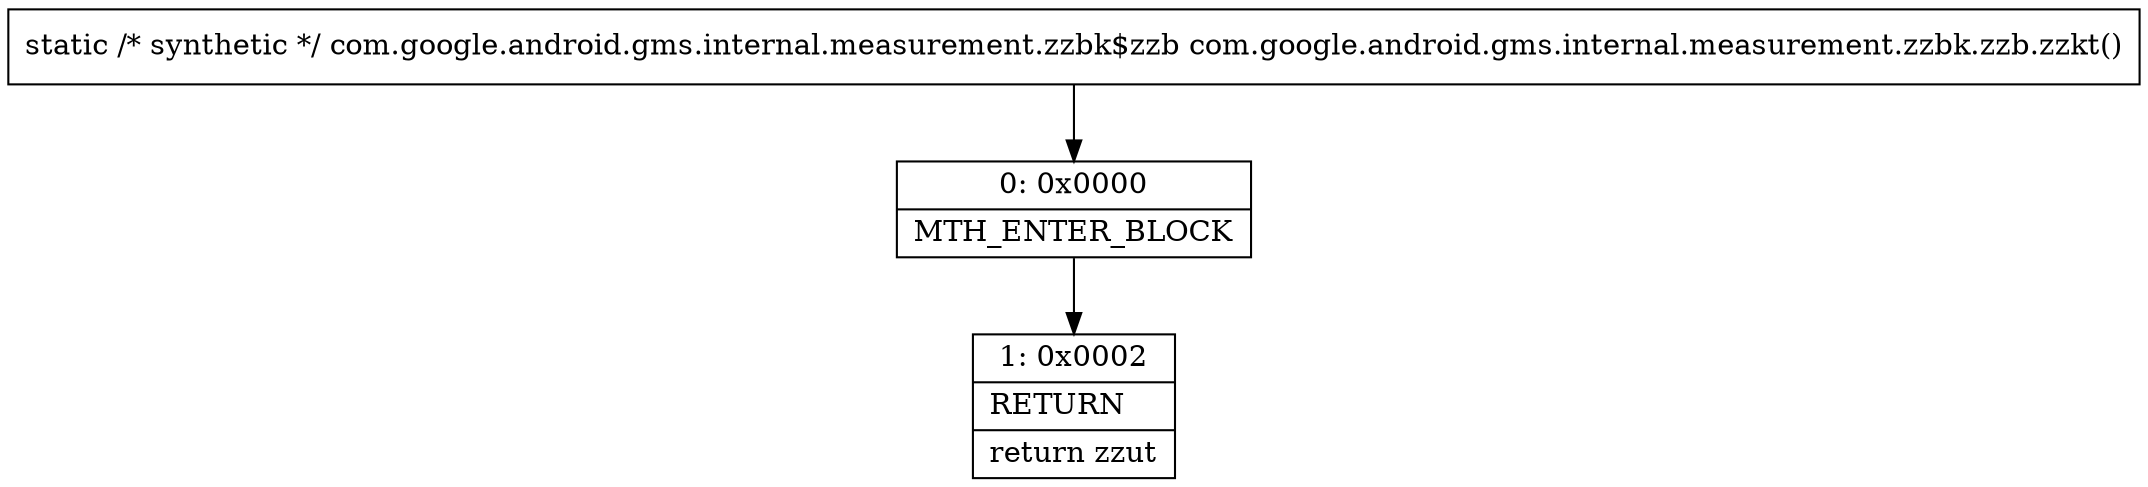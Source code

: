 digraph "CFG forcom.google.android.gms.internal.measurement.zzbk.zzb.zzkt()Lcom\/google\/android\/gms\/internal\/measurement\/zzbk$zzb;" {
Node_0 [shape=record,label="{0\:\ 0x0000|MTH_ENTER_BLOCK\l}"];
Node_1 [shape=record,label="{1\:\ 0x0002|RETURN\l|return zzut\l}"];
MethodNode[shape=record,label="{static \/* synthetic *\/ com.google.android.gms.internal.measurement.zzbk$zzb com.google.android.gms.internal.measurement.zzbk.zzb.zzkt() }"];
MethodNode -> Node_0;
Node_0 -> Node_1;
}

